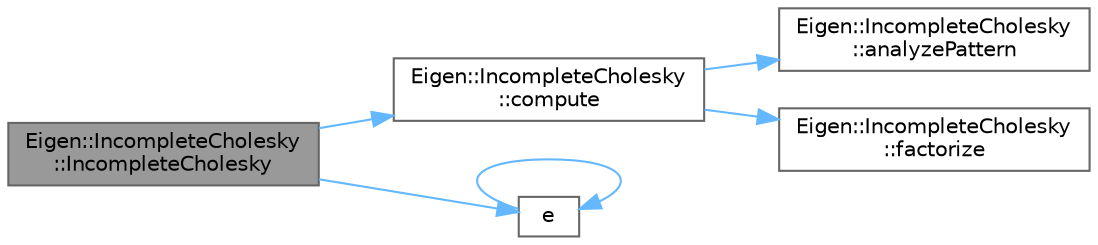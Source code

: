digraph "Eigen::IncompleteCholesky::IncompleteCholesky"
{
 // LATEX_PDF_SIZE
  bgcolor="transparent";
  edge [fontname=Helvetica,fontsize=10,labelfontname=Helvetica,labelfontsize=10];
  node [fontname=Helvetica,fontsize=10,shape=box,height=0.2,width=0.4];
  rankdir="LR";
  Node1 [id="Node000001",label="Eigen::IncompleteCholesky\l::IncompleteCholesky",height=0.2,width=0.4,color="gray40", fillcolor="grey60", style="filled", fontcolor="black",tooltip=" "];
  Node1 -> Node2 [id="edge1_Node000001_Node000002",color="steelblue1",style="solid",tooltip=" "];
  Node2 [id="Node000002",label="Eigen::IncompleteCholesky\l::compute",height=0.2,width=0.4,color="grey40", fillcolor="white", style="filled",URL="$class_eigen_1_1_incomplete_cholesky.html#a7966bedeebbeaa7a8fe4dd1da3797a0b",tooltip=" "];
  Node2 -> Node3 [id="edge2_Node000002_Node000003",color="steelblue1",style="solid",tooltip=" "];
  Node3 [id="Node000003",label="Eigen::IncompleteCholesky\l::analyzePattern",height=0.2,width=0.4,color="grey40", fillcolor="white", style="filled",URL="$class_eigen_1_1_incomplete_cholesky.html#a702560ecdddef77dc51d20ab22bd974e",tooltip="Computes the fill reducing permutation vector using the sparsity pattern of mat"];
  Node2 -> Node4 [id="edge3_Node000002_Node000004",color="steelblue1",style="solid",tooltip=" "];
  Node4 [id="Node000004",label="Eigen::IncompleteCholesky\l::factorize",height=0.2,width=0.4,color="grey40", fillcolor="white", style="filled",URL="$class_eigen_1_1_incomplete_cholesky.html#ac39c75ff7ca5d2db9a9f03b937e12601",tooltip="Performs the numerical factorization of the input matrix mat"];
  Node1 -> Node5 [id="edge4_Node000001_Node000005",color="steelblue1",style="solid",tooltip=" "];
  Node5 [id="Node000005",label="e",height=0.2,width=0.4,color="grey40", fillcolor="white", style="filled",URL="$_cwise__array__power__array_8cpp.html#a9cb86ff854760bf91a154f2724a9101d",tooltip=" "];
  Node5 -> Node5 [id="edge5_Node000005_Node000005",color="steelblue1",style="solid",tooltip=" "];
}
